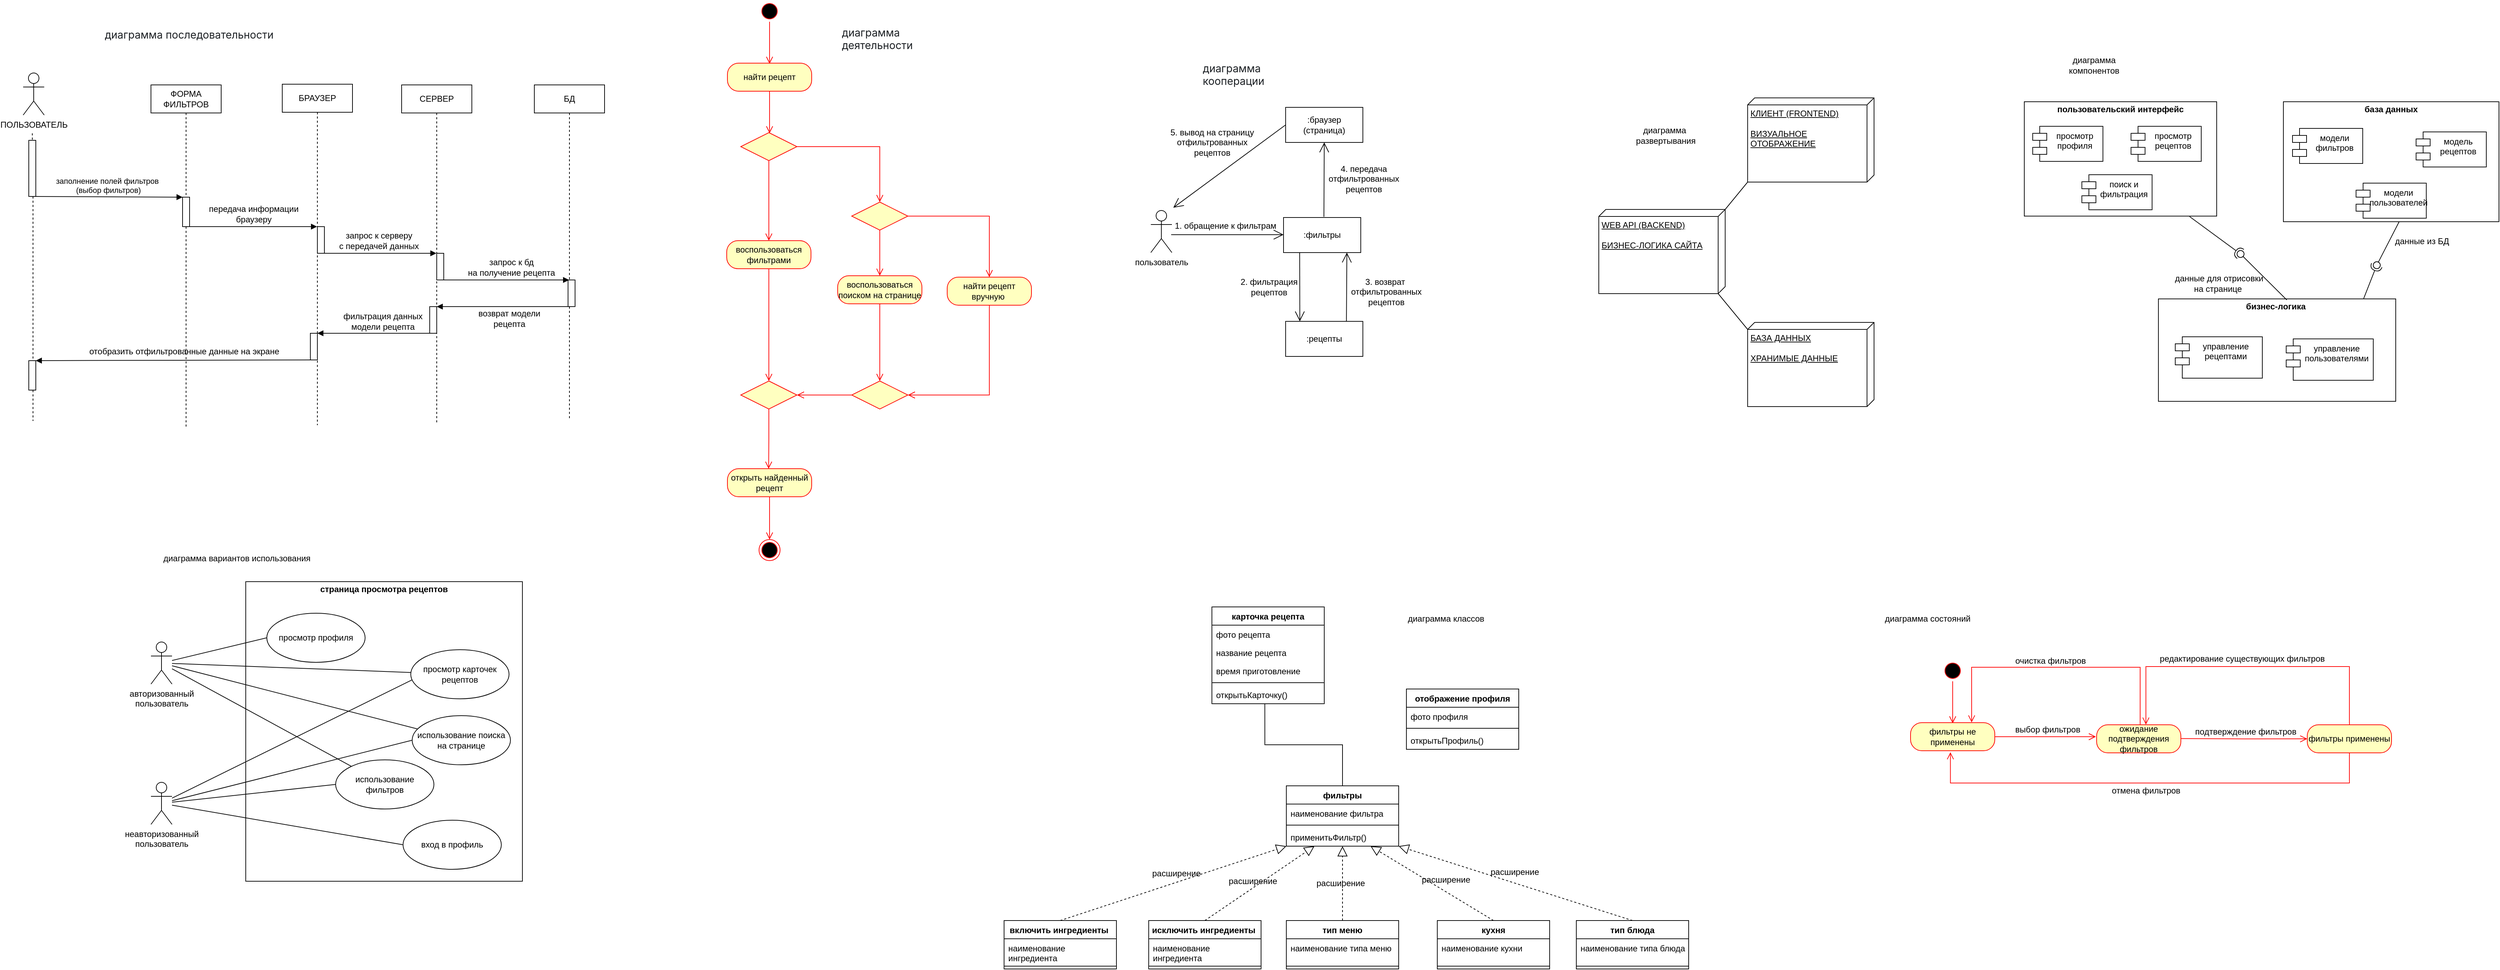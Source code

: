 <mxfile version="27.1.3">
  <diagram name="Страница — 1" id="usEMdE1Fe-U6U5BnxpNu">
    <mxGraphModel dx="8850" dy="4517" grid="0" gridSize="10" guides="1" tooltips="1" connect="1" arrows="1" fold="1" page="0" pageScale="1" pageWidth="827" pageHeight="1169" math="0" shadow="0">
      <root>
        <mxCell id="0" />
        <mxCell id="1" parent="0" />
        <mxCell id="IaGc1_YIKuCVrqvYVxo--4" value="найти рецепт" style="rounded=1;whiteSpace=wrap;html=1;arcSize=40;fontColor=#000000;fillColor=#ffffc0;strokeColor=#ff0000;" parent="1" vertex="1">
          <mxGeometry x="-815" y="-324" width="120" height="40" as="geometry" />
        </mxCell>
        <mxCell id="IaGc1_YIKuCVrqvYVxo--5" value="" style="edgeStyle=orthogonalEdgeStyle;html=1;verticalAlign=bottom;endArrow=open;endSize=8;strokeColor=#ff0000;rounded=0;" parent="1" source="IaGc1_YIKuCVrqvYVxo--4" edge="1">
          <mxGeometry relative="1" as="geometry">
            <mxPoint x="-755" y="-224" as="targetPoint" />
          </mxGeometry>
        </mxCell>
        <mxCell id="IaGc1_YIKuCVrqvYVxo--6" value="" style="ellipse;html=1;shape=startState;fillColor=#000000;strokeColor=#ff0000;" parent="1" vertex="1">
          <mxGeometry x="-770" y="-413" width="30" height="30" as="geometry" />
        </mxCell>
        <mxCell id="IaGc1_YIKuCVrqvYVxo--7" value="" style="edgeStyle=orthogonalEdgeStyle;html=1;verticalAlign=bottom;endArrow=open;endSize=8;strokeColor=#ff0000;rounded=0;" parent="1" source="IaGc1_YIKuCVrqvYVxo--6" edge="1">
          <mxGeometry relative="1" as="geometry">
            <mxPoint x="-755" y="-323" as="targetPoint" />
          </mxGeometry>
        </mxCell>
        <mxCell id="IaGc1_YIKuCVrqvYVxo--8" value="" style="rhombus;whiteSpace=wrap;html=1;fontColor=#000000;fillColor=#ffffc0;strokeColor=#ff0000;" parent="1" vertex="1">
          <mxGeometry x="-796" y="-225" width="80" height="40" as="geometry" />
        </mxCell>
        <mxCell id="IaGc1_YIKuCVrqvYVxo--9" value="" style="edgeStyle=orthogonalEdgeStyle;html=1;align=left;verticalAlign=bottom;endArrow=open;endSize=8;strokeColor=#ff0000;rounded=0;entryX=0.5;entryY=0;entryDx=0;entryDy=0;" parent="1" source="IaGc1_YIKuCVrqvYVxo--8" target="IaGc1_YIKuCVrqvYVxo--15" edge="1">
          <mxGeometry x="-1" relative="1" as="geometry">
            <mxPoint x="-565" y="-172" as="targetPoint" />
          </mxGeometry>
        </mxCell>
        <mxCell id="IaGc1_YIKuCVrqvYVxo--10" value="" style="edgeStyle=orthogonalEdgeStyle;html=1;align=left;verticalAlign=top;endArrow=open;endSize=8;strokeColor=#ff0000;rounded=0;entryX=0.5;entryY=0;entryDx=0;entryDy=0;" parent="1" source="IaGc1_YIKuCVrqvYVxo--8" target="IaGc1_YIKuCVrqvYVxo--11" edge="1">
          <mxGeometry x="-1" relative="1" as="geometry">
            <mxPoint x="-756" y="-125" as="targetPoint" />
          </mxGeometry>
        </mxCell>
        <mxCell id="IaGc1_YIKuCVrqvYVxo--11" value="воспользоваться фильтрами" style="rounded=1;whiteSpace=wrap;html=1;arcSize=40;fontColor=#000000;fillColor=#ffffc0;strokeColor=#ff0000;" parent="1" vertex="1">
          <mxGeometry x="-816" y="-71" width="120" height="40" as="geometry" />
        </mxCell>
        <mxCell id="IaGc1_YIKuCVrqvYVxo--12" value="" style="edgeStyle=orthogonalEdgeStyle;html=1;verticalAlign=bottom;endArrow=open;endSize=8;strokeColor=#ff0000;rounded=0;entryX=0.5;entryY=0;entryDx=0;entryDy=0;" parent="1" source="IaGc1_YIKuCVrqvYVxo--11" target="IaGc1_YIKuCVrqvYVxo--20" edge="1">
          <mxGeometry relative="1" as="geometry">
            <mxPoint x="-755" y="-26" as="targetPoint" />
          </mxGeometry>
        </mxCell>
        <mxCell id="IaGc1_YIKuCVrqvYVxo--13" value="воспользоваться поиском на странице" style="rounded=1;whiteSpace=wrap;html=1;arcSize=40;fontColor=#000000;fillColor=#ffffc0;strokeColor=#ff0000;" parent="1" vertex="1">
          <mxGeometry x="-658" y="-21" width="120" height="40" as="geometry" />
        </mxCell>
        <mxCell id="IaGc1_YIKuCVrqvYVxo--14" value="" style="edgeStyle=orthogonalEdgeStyle;html=1;verticalAlign=bottom;endArrow=open;endSize=8;strokeColor=#ff0000;rounded=0;entryX=0.5;entryY=0;entryDx=0;entryDy=0;" parent="1" source="IaGc1_YIKuCVrqvYVxo--13" target="IaGc1_YIKuCVrqvYVxo--23" edge="1">
          <mxGeometry relative="1" as="geometry">
            <mxPoint x="-578" y="60" as="targetPoint" />
            <Array as="points">
              <mxPoint x="-598" y="79" />
              <mxPoint x="-598" y="79" />
            </Array>
          </mxGeometry>
        </mxCell>
        <mxCell id="IaGc1_YIKuCVrqvYVxo--15" value="" style="rhombus;whiteSpace=wrap;html=1;fontColor=#000000;fillColor=#ffffc0;strokeColor=#ff0000;" parent="1" vertex="1">
          <mxGeometry x="-638" y="-126" width="80" height="40" as="geometry" />
        </mxCell>
        <mxCell id="IaGc1_YIKuCVrqvYVxo--16" value="" style="edgeStyle=orthogonalEdgeStyle;html=1;align=left;verticalAlign=bottom;endArrow=open;endSize=8;strokeColor=#ff0000;rounded=0;entryX=0.5;entryY=0;entryDx=0;entryDy=0;" parent="1" source="IaGc1_YIKuCVrqvYVxo--15" target="IaGc1_YIKuCVrqvYVxo--18" edge="1">
          <mxGeometry x="-1" relative="1" as="geometry">
            <mxPoint x="-421" y="-83.926" as="targetPoint" />
            <Array as="points">
              <mxPoint x="-442" y="-106" />
            </Array>
          </mxGeometry>
        </mxCell>
        <mxCell id="IaGc1_YIKuCVrqvYVxo--17" value="" style="edgeStyle=orthogonalEdgeStyle;html=1;align=left;verticalAlign=top;endArrow=open;endSize=8;strokeColor=#ff0000;rounded=0;entryX=0.5;entryY=0;entryDx=0;entryDy=0;" parent="1" source="IaGc1_YIKuCVrqvYVxo--15" target="IaGc1_YIKuCVrqvYVxo--13" edge="1">
          <mxGeometry x="-1" relative="1" as="geometry">
            <mxPoint x="-567" y="-22" as="targetPoint" />
            <Array as="points" />
          </mxGeometry>
        </mxCell>
        <mxCell id="IaGc1_YIKuCVrqvYVxo--18" value="найти рецепт вручную&amp;nbsp;" style="rounded=1;whiteSpace=wrap;html=1;arcSize=40;fontColor=#000000;fillColor=#ffffc0;strokeColor=#ff0000;" parent="1" vertex="1">
          <mxGeometry x="-502" y="-19" width="120" height="40" as="geometry" />
        </mxCell>
        <mxCell id="IaGc1_YIKuCVrqvYVxo--19" value="" style="edgeStyle=orthogonalEdgeStyle;html=1;verticalAlign=bottom;endArrow=open;endSize=8;strokeColor=#ff0000;rounded=0;entryX=1;entryY=0.5;entryDx=0;entryDy=0;" parent="1" source="IaGc1_YIKuCVrqvYVxo--18" target="IaGc1_YIKuCVrqvYVxo--23" edge="1">
          <mxGeometry relative="1" as="geometry">
            <mxPoint x="-419" y="59" as="targetPoint" />
            <Array as="points">
              <mxPoint x="-442" y="149" />
            </Array>
          </mxGeometry>
        </mxCell>
        <mxCell id="IaGc1_YIKuCVrqvYVxo--20" value="" style="rhombus;whiteSpace=wrap;html=1;fontColor=#000000;fillColor=#ffffc0;strokeColor=#ff0000;" parent="1" vertex="1">
          <mxGeometry x="-796" y="129" width="80" height="40" as="geometry" />
        </mxCell>
        <mxCell id="IaGc1_YIKuCVrqvYVxo--23" value="" style="rhombus;whiteSpace=wrap;html=1;fontColor=#000000;fillColor=#ffffc0;strokeColor=#ff0000;" parent="1" vertex="1">
          <mxGeometry x="-638" y="129" width="80" height="40" as="geometry" />
        </mxCell>
        <mxCell id="IaGc1_YIKuCVrqvYVxo--28" value="" style="edgeStyle=orthogonalEdgeStyle;html=1;verticalAlign=bottom;endArrow=open;endSize=8;strokeColor=#ff0000;rounded=0;exitX=0;exitY=0.5;exitDx=0;exitDy=0;entryX=1;entryY=0.5;entryDx=0;entryDy=0;" parent="1" source="IaGc1_YIKuCVrqvYVxo--23" target="IaGc1_YIKuCVrqvYVxo--20" edge="1">
          <mxGeometry relative="1" as="geometry">
            <mxPoint x="-705" y="328" as="targetPoint" />
            <mxPoint x="-705" y="268" as="sourcePoint" />
          </mxGeometry>
        </mxCell>
        <mxCell id="IaGc1_YIKuCVrqvYVxo--29" value="" style="edgeStyle=orthogonalEdgeStyle;html=1;verticalAlign=bottom;endArrow=open;endSize=8;strokeColor=#ff0000;rounded=0;exitX=0.5;exitY=1;exitDx=0;exitDy=0;entryX=0.489;entryY=0.002;entryDx=0;entryDy=0;entryPerimeter=0;" parent="1" source="IaGc1_YIKuCVrqvYVxo--20" target="IaGc1_YIKuCVrqvYVxo--30" edge="1">
          <mxGeometry relative="1" as="geometry">
            <mxPoint x="-756" y="251" as="targetPoint" />
            <mxPoint x="-633" y="290" as="sourcePoint" />
          </mxGeometry>
        </mxCell>
        <mxCell id="IaGc1_YIKuCVrqvYVxo--30" value="открыть найденный рецепт" style="rounded=1;whiteSpace=wrap;html=1;arcSize=40;fontColor=#000000;fillColor=#ffffc0;strokeColor=#ff0000;" parent="1" vertex="1">
          <mxGeometry x="-815" y="254" width="120" height="40" as="geometry" />
        </mxCell>
        <mxCell id="IaGc1_YIKuCVrqvYVxo--31" value="" style="edgeStyle=orthogonalEdgeStyle;html=1;verticalAlign=bottom;endArrow=open;endSize=8;strokeColor=#ff0000;rounded=0;entryX=0.5;entryY=0;entryDx=0;entryDy=0;" parent="1" source="IaGc1_YIKuCVrqvYVxo--30" target="IaGc1_YIKuCVrqvYVxo--32" edge="1">
          <mxGeometry relative="1" as="geometry">
            <mxPoint x="-756" y="351" as="targetPoint" />
          </mxGeometry>
        </mxCell>
        <mxCell id="IaGc1_YIKuCVrqvYVxo--32" value="" style="ellipse;html=1;shape=endState;fillColor=#000000;strokeColor=#ff0000;" parent="1" vertex="1">
          <mxGeometry x="-770" y="355" width="30" height="30" as="geometry" />
        </mxCell>
        <mxCell id="F6zSeRQlWIKn3YhWenbm-3" value="&lt;span style=&quot;color: rgb(29, 33, 37); font-family: -apple-system, BlinkMacSystemFont, &amp;quot;Segoe UI&amp;quot;, Roboto, &amp;quot;Helvetica Neue&amp;quot;, Arial, &amp;quot;Noto Sans&amp;quot;, &amp;quot;Liberation Sans&amp;quot;, sans-serif, &amp;quot;Apple Color Emoji&amp;quot;, &amp;quot;Segoe UI Emoji&amp;quot;, &amp;quot;Segoe UI Symbol&amp;quot;, &amp;quot;Noto Color Emoji&amp;quot;; font-size: 15px; font-style: normal; font-variant-ligatures: normal; font-variant-caps: normal; font-weight: 400; letter-spacing: normal; orphans: 2; text-align: left; text-indent: 0px; text-transform: none; widows: 2; word-spacing: 0px; -webkit-text-stroke-width: 0px; white-space: normal; background-color: rgb(255, 255, 255); text-decoration-thickness: initial; text-decoration-style: initial; text-decoration-color: initial; float: none; display: inline !important;&quot;&gt;диаграмма деятельности&lt;/span&gt;" style="text;whiteSpace=wrap;html=1;" vertex="1" parent="1">
          <mxGeometry x="-654.0" y="-383.0" width="120" height="40" as="geometry" />
        </mxCell>
        <mxCell id="F6zSeRQlWIKn3YhWenbm-13" value="ФОРМА ФИЛЬТРОВ" style="shape=umlLifeline;perimeter=lifelinePerimeter;whiteSpace=wrap;html=1;container=1;dropTarget=0;collapsible=0;recursiveResize=0;outlineConnect=0;portConstraint=eastwest;newEdgeStyle={&quot;curved&quot;:0,&quot;rounded&quot;:0};" vertex="1" parent="1">
          <mxGeometry x="-1636" y="-293" width="100" height="487" as="geometry" />
        </mxCell>
        <mxCell id="F6zSeRQlWIKn3YhWenbm-22" value="" style="html=1;points=[[0,0,0,0,5],[0,1,0,0,-5],[1,0,0,0,5],[1,1,0,0,-5]];perimeter=orthogonalPerimeter;outlineConnect=0;targetShapes=umlLifeline;portConstraint=eastwest;newEdgeStyle={&quot;curved&quot;:0,&quot;rounded&quot;:0};" vertex="1" parent="F6zSeRQlWIKn3YhWenbm-13">
          <mxGeometry x="45" y="160" width="10" height="42" as="geometry" />
        </mxCell>
        <mxCell id="F6zSeRQlWIKn3YhWenbm-14" value="БД" style="shape=umlLifeline;perimeter=lifelinePerimeter;whiteSpace=wrap;html=1;container=1;dropTarget=0;collapsible=0;recursiveResize=0;outlineConnect=0;portConstraint=eastwest;newEdgeStyle={&quot;curved&quot;:0,&quot;rounded&quot;:0};" vertex="1" parent="1">
          <mxGeometry x="-1090" y="-293" width="100" height="477" as="geometry" />
        </mxCell>
        <mxCell id="F6zSeRQlWIKn3YhWenbm-30" value="" style="html=1;points=[[0,0,0,0,5],[0,1,0,0,-5],[1,0,0,0,5],[1,1,0,0,-5]];perimeter=orthogonalPerimeter;outlineConnect=0;targetShapes=umlLifeline;portConstraint=eastwest;newEdgeStyle={&quot;curved&quot;:0,&quot;rounded&quot;:0};" vertex="1" parent="F6zSeRQlWIKn3YhWenbm-14">
          <mxGeometry x="48" y="278" width="10" height="38" as="geometry" />
        </mxCell>
        <mxCell id="F6zSeRQlWIKn3YhWenbm-15" value="СЕРВЕР" style="shape=umlLifeline;perimeter=lifelinePerimeter;whiteSpace=wrap;html=1;container=1;dropTarget=0;collapsible=0;recursiveResize=0;outlineConnect=0;portConstraint=eastwest;newEdgeStyle={&quot;curved&quot;:0,&quot;rounded&quot;:0};" vertex="1" parent="1">
          <mxGeometry x="-1279" y="-293" width="100" height="483" as="geometry" />
        </mxCell>
        <mxCell id="F6zSeRQlWIKn3YhWenbm-28" value="" style="html=1;points=[[0,0,0,0,5],[0,1,0,0,-5],[1,0,0,0,5],[1,1,0,0,-5]];perimeter=orthogonalPerimeter;outlineConnect=0;targetShapes=umlLifeline;portConstraint=eastwest;newEdgeStyle={&quot;curved&quot;:0,&quot;rounded&quot;:0};" vertex="1" parent="F6zSeRQlWIKn3YhWenbm-15">
          <mxGeometry x="50" y="240" width="10" height="38" as="geometry" />
        </mxCell>
        <mxCell id="F6zSeRQlWIKn3YhWenbm-33" value="" style="html=1;points=[[0,0,0,0,5],[0,1,0,0,-5],[1,0,0,0,5],[1,1,0,0,-5]];perimeter=orthogonalPerimeter;outlineConnect=0;targetShapes=umlLifeline;portConstraint=eastwest;newEdgeStyle={&quot;curved&quot;:0,&quot;rounded&quot;:0};" vertex="1" parent="F6zSeRQlWIKn3YhWenbm-15">
          <mxGeometry x="40" y="316" width="10" height="38" as="geometry" />
        </mxCell>
        <mxCell id="F6zSeRQlWIKn3YhWenbm-16" value="ПОЛЬЗОВАТЕЛЬ" style="shape=umlActor;verticalLabelPosition=bottom;verticalAlign=top;html=1;" vertex="1" parent="1">
          <mxGeometry x="-1818" y="-310" width="30" height="60" as="geometry" />
        </mxCell>
        <mxCell id="F6zSeRQlWIKn3YhWenbm-17" value="&lt;div&gt;&lt;br&gt;&lt;/div&gt;&lt;div&gt;&lt;br&gt;&lt;/div&gt;" style="endArrow=none;dashed=1;html=1;rounded=0;strokeColor=default;startFill=0;" edge="1" parent="1" source="F6zSeRQlWIKn3YhWenbm-21">
          <mxGeometry width="160" relative="1" as="geometry">
            <mxPoint x="-1805" y="-224" as="sourcePoint" />
            <mxPoint x="-1804" y="186" as="targetPoint" />
          </mxGeometry>
        </mxCell>
        <mxCell id="F6zSeRQlWIKn3YhWenbm-19" value="заполнение полей фильтров&amp;nbsp;&lt;div&gt;(выбор фильтров)&lt;/div&gt;" style="html=1;verticalAlign=bottom;endArrow=block;curved=0;rounded=0;" edge="1" parent="1" target="F6zSeRQlWIKn3YhWenbm-22">
          <mxGeometry width="80" relative="1" as="geometry">
            <mxPoint x="-1803" y="-134" as="sourcePoint" />
            <mxPoint x="-1607" y="-134" as="targetPoint" />
          </mxGeometry>
        </mxCell>
        <mxCell id="F6zSeRQlWIKn3YhWenbm-20" value="" style="endArrow=none;dashed=1;html=1;rounded=0;strokeColor=default;startFill=0;" edge="1" parent="1" target="F6zSeRQlWIKn3YhWenbm-21">
          <mxGeometry width="160" relative="1" as="geometry">
            <mxPoint x="-1805" y="-224" as="sourcePoint" />
            <mxPoint x="-1804" y="-16" as="targetPoint" />
          </mxGeometry>
        </mxCell>
        <mxCell id="F6zSeRQlWIKn3YhWenbm-21" value="" style="html=1;points=[[0,0,0,0,5],[0,1,0,0,-5],[1,0,0,0,5],[1,1,0,0,-5]];perimeter=orthogonalPerimeter;outlineConnect=0;targetShapes=umlLifeline;portConstraint=eastwest;newEdgeStyle={&quot;curved&quot;:0,&quot;rounded&quot;:0};" vertex="1" parent="1">
          <mxGeometry x="-1810" y="-214" width="10" height="80" as="geometry" />
        </mxCell>
        <mxCell id="F6zSeRQlWIKn3YhWenbm-23" value="БРАУЗЕР" style="shape=umlLifeline;perimeter=lifelinePerimeter;whiteSpace=wrap;html=1;container=1;dropTarget=0;collapsible=0;recursiveResize=0;outlineConnect=0;portConstraint=eastwest;newEdgeStyle={&quot;curved&quot;:0,&quot;rounded&quot;:0};" vertex="1" parent="1">
          <mxGeometry x="-1449" y="-294" width="100" height="486" as="geometry" />
        </mxCell>
        <mxCell id="F6zSeRQlWIKn3YhWenbm-24" value="" style="html=1;points=[[0,0,0,0,5],[0,1,0,0,-5],[1,0,0,0,5],[1,1,0,0,-5]];perimeter=orthogonalPerimeter;outlineConnect=0;targetShapes=umlLifeline;portConstraint=eastwest;newEdgeStyle={&quot;curved&quot;:0,&quot;rounded&quot;:0};" vertex="1" parent="F6zSeRQlWIKn3YhWenbm-23">
          <mxGeometry x="50" y="203" width="10" height="38" as="geometry" />
        </mxCell>
        <mxCell id="F6zSeRQlWIKn3YhWenbm-36" value="" style="html=1;points=[[0,0,0,0,5],[0,1,0,0,-5],[1,0,0,0,5],[1,1,0,0,-5]];perimeter=orthogonalPerimeter;outlineConnect=0;targetShapes=umlLifeline;portConstraint=eastwest;newEdgeStyle={&quot;curved&quot;:0,&quot;rounded&quot;:0};" vertex="1" parent="F6zSeRQlWIKn3YhWenbm-23">
          <mxGeometry x="40" y="355" width="10" height="38" as="geometry" />
        </mxCell>
        <mxCell id="F6zSeRQlWIKn3YhWenbm-25" value="" style="html=1;verticalAlign=bottom;endArrow=block;curved=0;rounded=0;" edge="1" parent="1" target="F6zSeRQlWIKn3YhWenbm-23">
          <mxGeometry width="80" relative="1" as="geometry">
            <mxPoint x="-1591" y="-91" as="sourcePoint" />
            <mxPoint x="-1453" y="-91" as="targetPoint" />
          </mxGeometry>
        </mxCell>
        <mxCell id="F6zSeRQlWIKn3YhWenbm-26" value="передача информации&lt;div&gt;браузеру&lt;/div&gt;" style="text;html=1;align=center;verticalAlign=middle;resizable=0;points=[];autosize=1;strokeColor=none;fillColor=none;" vertex="1" parent="1">
          <mxGeometry x="-1563" y="-130" width="146" height="41" as="geometry" />
        </mxCell>
        <mxCell id="F6zSeRQlWIKn3YhWenbm-27" value="" style="html=1;verticalAlign=bottom;endArrow=block;curved=0;rounded=0;" edge="1" parent="1" target="F6zSeRQlWIKn3YhWenbm-15">
          <mxGeometry width="80" relative="1" as="geometry">
            <mxPoint x="-1389" y="-53" as="sourcePoint" />
            <mxPoint x="-1258" y="-53" as="targetPoint" />
          </mxGeometry>
        </mxCell>
        <mxCell id="F6zSeRQlWIKn3YhWenbm-29" value="запрос к серверу&amp;nbsp;&lt;div&gt;с передачей данных&amp;nbsp;&lt;/div&gt;" style="text;html=1;align=center;verticalAlign=middle;resizable=0;points=[];autosize=1;strokeColor=none;fillColor=none;" vertex="1" parent="1">
          <mxGeometry x="-1378" y="-92" width="135" height="41" as="geometry" />
        </mxCell>
        <mxCell id="F6zSeRQlWIKn3YhWenbm-31" value="" style="html=1;verticalAlign=bottom;endArrow=block;curved=0;rounded=0;" edge="1" parent="1" target="F6zSeRQlWIKn3YhWenbm-14">
          <mxGeometry width="80" relative="1" as="geometry">
            <mxPoint x="-1221" y="-15" as="sourcePoint" />
            <mxPoint x="-1061" y="-15" as="targetPoint" />
          </mxGeometry>
        </mxCell>
        <mxCell id="F6zSeRQlWIKn3YhWenbm-32" value="запрос к бд&lt;div&gt;на получение рецепта&lt;/div&gt;" style="text;html=1;align=center;verticalAlign=middle;resizable=0;points=[];autosize=1;strokeColor=none;fillColor=none;" vertex="1" parent="1">
          <mxGeometry x="-1194" y="-54" width="142" height="41" as="geometry" />
        </mxCell>
        <mxCell id="F6zSeRQlWIKn3YhWenbm-34" value="" style="html=1;verticalAlign=bottom;endArrow=block;curved=0;rounded=0;" edge="1" parent="1" target="F6zSeRQlWIKn3YhWenbm-15">
          <mxGeometry width="80" relative="1" as="geometry">
            <mxPoint x="-1042" y="23" as="sourcePoint" />
            <mxPoint x="-1109" y="23" as="targetPoint" />
          </mxGeometry>
        </mxCell>
        <mxCell id="F6zSeRQlWIKn3YhWenbm-35" value="возврат модели&lt;div&gt;рецепта&lt;/div&gt;" style="text;html=1;align=center;verticalAlign=middle;resizable=0;points=[];autosize=1;strokeColor=none;fillColor=none;" vertex="1" parent="1">
          <mxGeometry x="-1179" y="19" width="106" height="41" as="geometry" />
        </mxCell>
        <mxCell id="F6zSeRQlWIKn3YhWenbm-37" value="" style="html=1;verticalAlign=bottom;endArrow=block;curved=0;rounded=0;exitX=0;exitY=1;exitDx=0;exitDy=0;exitPerimeter=0;" edge="1" parent="1" source="F6zSeRQlWIKn3YhWenbm-33" target="F6zSeRQlWIKn3YhWenbm-23">
          <mxGeometry width="80" relative="1" as="geometry">
            <mxPoint x="-1245" y="60" as="sourcePoint" />
            <mxPoint x="-1387" y="60" as="targetPoint" />
          </mxGeometry>
        </mxCell>
        <mxCell id="F6zSeRQlWIKn3YhWenbm-38" value="фильтрация данных&lt;div&gt;модели рецепта&lt;/div&gt;" style="text;html=1;align=center;verticalAlign=middle;resizable=0;points=[];autosize=1;strokeColor=none;fillColor=none;" vertex="1" parent="1">
          <mxGeometry x="-1372" y="23" width="131" height="41" as="geometry" />
        </mxCell>
        <mxCell id="F6zSeRQlWIKn3YhWenbm-41" value="отобразить отфильтрованные данные на экране" style="text;html=1;align=center;verticalAlign=middle;resizable=0;points=[];autosize=1;strokeColor=none;fillColor=none;" vertex="1" parent="1">
          <mxGeometry x="-1733" y="74" width="288" height="26" as="geometry" />
        </mxCell>
        <mxCell id="F6zSeRQlWIKn3YhWenbm-40" value="" style="html=1;verticalAlign=bottom;endArrow=block;curved=0;rounded=0;" edge="1" parent="1" source="F6zSeRQlWIKn3YhWenbm-36" target="F6zSeRQlWIKn3YhWenbm-39">
          <mxGeometry width="80" relative="1" as="geometry">
            <mxPoint x="-1622" y="100" as="sourcePoint" />
            <mxPoint x="-1782" y="100" as="targetPoint" />
          </mxGeometry>
        </mxCell>
        <mxCell id="F6zSeRQlWIKn3YhWenbm-39" value="" style="html=1;points=[[0,0,0,0,5],[0,1,0,0,-5],[1,0,0,0,5],[1,1,0,0,-5]];perimeter=orthogonalPerimeter;outlineConnect=0;targetShapes=umlLifeline;portConstraint=eastwest;newEdgeStyle={&quot;curved&quot;:0,&quot;rounded&quot;:0};" vertex="1" parent="1">
          <mxGeometry x="-1810" y="100" width="10" height="42" as="geometry" />
        </mxCell>
        <mxCell id="F6zSeRQlWIKn3YhWenbm-42" value="&lt;div style=&quot;text-align: left; text-wrap-mode: wrap;&quot;&gt;&lt;span style=&quot;color: rgb(29, 33, 37); font-family: -apple-system, BlinkMacSystemFont, &amp;quot;Segoe UI&amp;quot;, Roboto, &amp;quot;Helvetica Neue&amp;quot;, Arial, &amp;quot;Noto Sans&amp;quot;, &amp;quot;Liberation Sans&amp;quot;, sans-serif, &amp;quot;Apple Color Emoji&amp;quot;, &amp;quot;Segoe UI Emoji&amp;quot;, &amp;quot;Segoe UI Symbol&amp;quot;, &amp;quot;Noto Color Emoji&amp;quot;; font-size: 15px; background-color: rgb(255, 255, 255); float: none; display: inline !important;&quot;&gt;диаграмма последовательности&amp;nbsp;&lt;/span&gt;&lt;/div&gt;&lt;div&gt;&lt;span style=&quot;color: rgb(29, 33, 37); font-family: -apple-system, BlinkMacSystemFont, &amp;quot;Segoe UI&amp;quot;, Roboto, &amp;quot;Helvetica Neue&amp;quot;, Arial, &amp;quot;Noto Sans&amp;quot;, &amp;quot;Liberation Sans&amp;quot;, sans-serif, &amp;quot;Apple Color Emoji&amp;quot;, &amp;quot;Segoe UI Emoji&amp;quot;, &amp;quot;Segoe UI Symbol&amp;quot;, &amp;quot;Noto Color Emoji&amp;quot;; font-size: 15px; background-color: rgb(255, 255, 255); float: none; display: inline !important;&quot;&gt;&lt;br&gt;&lt;/span&gt;&lt;/div&gt;" style="text;html=1;align=center;verticalAlign=middle;resizable=0;points=[];autosize=1;strokeColor=none;fillColor=none;" vertex="1" parent="1">
          <mxGeometry x="-1702" y="-381" width="243" height="49" as="geometry" />
        </mxCell>
        <mxCell id="F6zSeRQlWIKn3YhWenbm-43" value="&lt;span style=&quot;color: rgb(29, 33, 37); font-family: -apple-system, BlinkMacSystemFont, &amp;quot;Segoe UI&amp;quot;, Roboto, &amp;quot;Helvetica Neue&amp;quot;, Arial, &amp;quot;Noto Sans&amp;quot;, &amp;quot;Liberation Sans&amp;quot;, sans-serif, &amp;quot;Apple Color Emoji&amp;quot;, &amp;quot;Segoe UI Emoji&amp;quot;, &amp;quot;Segoe UI Symbol&amp;quot;, &amp;quot;Noto Color Emoji&amp;quot;; font-size: 15px; font-style: normal; font-variant-ligatures: normal; font-variant-caps: normal; font-weight: 400; letter-spacing: normal; orphans: 2; text-align: left; text-indent: 0px; text-transform: none; widows: 2; word-spacing: 0px; -webkit-text-stroke-width: 0px; white-space: normal; background-color: rgb(255, 255, 255); text-decoration-thickness: initial; text-decoration-style: initial; text-decoration-color: initial; float: none; display: inline !important;&quot;&gt;диаграмма кооперации&lt;/span&gt;" style="text;whiteSpace=wrap;html=1;" vertex="1" parent="1">
          <mxGeometry x="-140" y="-332.005" width="112" height="40" as="geometry" />
        </mxCell>
        <mxCell id="F6zSeRQlWIKn3YhWenbm-46" value=":фильтры" style="html=1;whiteSpace=wrap;" vertex="1" parent="1">
          <mxGeometry x="-23" y="-104" width="110" height="50" as="geometry" />
        </mxCell>
        <mxCell id="F6zSeRQlWIKn3YhWenbm-47" value=":рецепты" style="html=1;whiteSpace=wrap;" vertex="1" parent="1">
          <mxGeometry x="-20" y="44" width="110" height="50" as="geometry" />
        </mxCell>
        <mxCell id="F6zSeRQlWIKn3YhWenbm-48" value="" style="endArrow=open;endFill=1;endSize=12;html=1;rounded=0;" edge="1" parent="1">
          <mxGeometry width="160" relative="1" as="geometry">
            <mxPoint x="-183" y="-79.53" as="sourcePoint" />
            <mxPoint x="-23" y="-79.53" as="targetPoint" />
          </mxGeometry>
        </mxCell>
        <mxCell id="F6zSeRQlWIKn3YhWenbm-50" value="пользователь" style="shape=umlActor;verticalLabelPosition=bottom;verticalAlign=top;html=1;" vertex="1" parent="1">
          <mxGeometry x="-212" y="-114" width="30" height="60" as="geometry" />
        </mxCell>
        <mxCell id="F6zSeRQlWIKn3YhWenbm-51" value="" style="endArrow=open;endFill=1;endSize=12;html=1;rounded=0;exitX=0.107;exitY=0.982;exitDx=0;exitDy=0;exitPerimeter=0;" edge="1" parent="1">
          <mxGeometry width="160" relative="1" as="geometry">
            <mxPoint x="-2.842e-14" y="-53.9" as="sourcePoint" />
            <mxPoint x="0.23" y="44" as="targetPoint" />
          </mxGeometry>
        </mxCell>
        <mxCell id="F6zSeRQlWIKn3YhWenbm-52" value="1. обращение к фильтрам" style="text;html=1;align=center;verticalAlign=middle;resizable=0;points=[];autosize=1;strokeColor=none;fillColor=none;" vertex="1" parent="1">
          <mxGeometry x="-188" y="-105" width="163" height="26" as="geometry" />
        </mxCell>
        <mxCell id="F6zSeRQlWIKn3YhWenbm-54" value="2. фильтрация&lt;div&gt;рецептов&lt;/div&gt;" style="text;html=1;align=center;verticalAlign=middle;resizable=0;points=[];autosize=1;strokeColor=none;fillColor=none;" vertex="1" parent="1">
          <mxGeometry x="-94" y="-26" width="99" height="41" as="geometry" />
        </mxCell>
        <mxCell id="F6zSeRQlWIKn3YhWenbm-55" value="" style="endArrow=open;endFill=1;endSize=12;html=1;rounded=0;exitX=0.787;exitY=-0.005;exitDx=0;exitDy=0;exitPerimeter=0;" edge="1" parent="1" source="F6zSeRQlWIKn3YhWenbm-47">
          <mxGeometry width="160" relative="1" as="geometry">
            <mxPoint x="65" y="41" as="sourcePoint" />
            <mxPoint x="67.23" y="-54.0" as="targetPoint" />
          </mxGeometry>
        </mxCell>
        <mxCell id="F6zSeRQlWIKn3YhWenbm-56" value="3. возврат&amp;nbsp;&lt;div&gt;отфильтрованных&lt;div&gt;рецептов&lt;/div&gt;&lt;/div&gt;" style="text;html=1;align=center;verticalAlign=middle;resizable=0;points=[];autosize=1;strokeColor=none;fillColor=none;" vertex="1" parent="1">
          <mxGeometry x="64" y="-26" width="118" height="55" as="geometry" />
        </mxCell>
        <mxCell id="F6zSeRQlWIKn3YhWenbm-57" value=":браузер&lt;div&gt;(страница)&lt;/div&gt;" style="html=1;whiteSpace=wrap;" vertex="1" parent="1">
          <mxGeometry x="-20" y="-261" width="110" height="50" as="geometry" />
        </mxCell>
        <mxCell id="F6zSeRQlWIKn3YhWenbm-58" value="" style="endArrow=open;endFill=1;endSize=12;html=1;rounded=0;exitX=0.787;exitY=-0.005;exitDx=0;exitDy=0;exitPerimeter=0;entryX=0.5;entryY=1;entryDx=0;entryDy=0;" edge="1" parent="1" target="F6zSeRQlWIKn3YhWenbm-57">
          <mxGeometry width="160" relative="1" as="geometry">
            <mxPoint x="34.52" y="-105.0" as="sourcePoint" />
            <mxPoint x="34.75" y="-203" as="targetPoint" />
          </mxGeometry>
        </mxCell>
        <mxCell id="F6zSeRQlWIKn3YhWenbm-59" value="4. передача&lt;div&gt;отфильтрованных&lt;/div&gt;&lt;div&gt;рецептов&lt;/div&gt;" style="text;html=1;align=center;verticalAlign=middle;resizable=0;points=[];autosize=1;strokeColor=none;fillColor=none;" vertex="1" parent="1">
          <mxGeometry x="32" y="-187" width="118" height="55" as="geometry" />
        </mxCell>
        <mxCell id="F6zSeRQlWIKn3YhWenbm-60" value="" style="endArrow=open;endFill=1;endSize=12;html=1;rounded=0;exitX=0;exitY=0.5;exitDx=0;exitDy=0;" edge="1" parent="1" source="F6zSeRQlWIKn3YhWenbm-57">
          <mxGeometry width="160" relative="1" as="geometry">
            <mxPoint x="-112" y="-128.0" as="sourcePoint" />
            <mxPoint x="-180" y="-118" as="targetPoint" />
          </mxGeometry>
        </mxCell>
        <mxCell id="F6zSeRQlWIKn3YhWenbm-61" value="5. вывод на страницу&lt;div&gt;отфильтрованных&lt;/div&gt;&lt;div&gt;рецептов&lt;/div&gt;" style="text;html=1;align=center;verticalAlign=middle;resizable=0;points=[];autosize=1;strokeColor=none;fillColor=none;" vertex="1" parent="1">
          <mxGeometry x="-194" y="-239" width="137" height="55" as="geometry" />
        </mxCell>
        <mxCell id="F6zSeRQlWIKn3YhWenbm-63" value="БАЗА ДАННЫХ&lt;div&gt;&lt;br&gt;&lt;/div&gt;&lt;div&gt;ХРАНИМЫЕ ДАННЫЕ&lt;/div&gt;" style="verticalAlign=top;align=left;spacingTop=8;spacingLeft=2;spacingRight=12;shape=cube;size=10;direction=south;fontStyle=4;html=1;whiteSpace=wrap;" vertex="1" parent="1">
          <mxGeometry x="638" y="45.5" width="180" height="120" as="geometry" />
        </mxCell>
        <mxCell id="F6zSeRQlWIKn3YhWenbm-64" value="КЛИЕНТ (FRONTEND)&lt;div&gt;&lt;br&gt;&lt;/div&gt;&lt;div&gt;ВИЗУАЛЬНОЕ ОТОБРАЖЕНИЕ&lt;/div&gt;" style="verticalAlign=top;align=left;spacingTop=8;spacingLeft=2;spacingRight=12;shape=cube;size=10;direction=south;fontStyle=4;html=1;whiteSpace=wrap;" vertex="1" parent="1">
          <mxGeometry x="638" y="-274.5" width="180" height="120" as="geometry" />
        </mxCell>
        <mxCell id="F6zSeRQlWIKn3YhWenbm-65" value="WEB API (BACKEND)&lt;div&gt;&lt;br&gt;&lt;/div&gt;&lt;div&gt;БИЗНЕС-ЛОГИКА САЙТА&lt;/div&gt;" style="verticalAlign=top;align=left;spacingTop=8;spacingLeft=2;spacingRight=12;shape=cube;size=10;direction=south;fontStyle=4;html=1;whiteSpace=wrap;" vertex="1" parent="1">
          <mxGeometry x="426" y="-115.5" width="180" height="120" as="geometry" />
        </mxCell>
        <mxCell id="F6zSeRQlWIKn3YhWenbm-69" value="" style="endArrow=none;startArrow=none;endFill=1;startFill=0;html=1;rounded=0;entryX=1;entryY=1;entryDx=0;entryDy=0;entryPerimeter=0;exitX=0;exitY=0;exitDx=0;exitDy=0;exitPerimeter=0;" edge="1" parent="1" source="F6zSeRQlWIKn3YhWenbm-65" target="F6zSeRQlWIKn3YhWenbm-64">
          <mxGeometry width="160" relative="1" as="geometry">
            <mxPoint x="393" y="-150.5" as="sourcePoint" />
            <mxPoint x="553" y="-150.5" as="targetPoint" />
          </mxGeometry>
        </mxCell>
        <mxCell id="F6zSeRQlWIKn3YhWenbm-70" value="" style="endArrow=none;startArrow=none;endFill=1;startFill=0;html=1;rounded=0;entryX=0;entryY=0;entryDx=120.0;entryDy=10;entryPerimeter=0;exitX=0;exitY=0;exitDx=10;exitDy=180;exitPerimeter=0;" edge="1" parent="1" source="F6zSeRQlWIKn3YhWenbm-63" target="F6zSeRQlWIKn3YhWenbm-65">
          <mxGeometry width="160" relative="1" as="geometry">
            <mxPoint x="768" y="13.5" as="sourcePoint" />
            <mxPoint x="843" y="-61.5" as="targetPoint" />
          </mxGeometry>
        </mxCell>
        <mxCell id="F6zSeRQlWIKn3YhWenbm-71" value="диаграмма&amp;nbsp;&lt;div&gt;развертывания&lt;/div&gt;" style="text;html=1;align=center;verticalAlign=middle;resizable=0;points=[];autosize=1;strokeColor=none;fillColor=none;" vertex="1" parent="1">
          <mxGeometry x="469" y="-242" width="103" height="41" as="geometry" />
        </mxCell>
        <mxCell id="F6zSeRQlWIKn3YhWenbm-73" value="&lt;p style=&quot;margin:0px;margin-top:4px;text-align:center;&quot;&gt;&lt;b&gt;пользовательский интерфейс&lt;/b&gt;&lt;/p&gt;" style="verticalAlign=top;align=left;overflow=fill;html=1;whiteSpace=wrap;" vertex="1" parent="1">
          <mxGeometry x="1032" y="-269" width="274" height="163" as="geometry" />
        </mxCell>
        <mxCell id="F6zSeRQlWIKn3YhWenbm-74" value="просмотр профиля" style="shape=module;align=left;spacingLeft=20;align=center;verticalAlign=top;whiteSpace=wrap;html=1;" vertex="1" parent="1">
          <mxGeometry x="1044" y="-234" width="100" height="50" as="geometry" />
        </mxCell>
        <mxCell id="F6zSeRQlWIKn3YhWenbm-75" value="просмотр рецептов" style="shape=module;align=left;spacingLeft=20;align=center;verticalAlign=top;whiteSpace=wrap;html=1;" vertex="1" parent="1">
          <mxGeometry x="1184" y="-234" width="100" height="50" as="geometry" />
        </mxCell>
        <mxCell id="F6zSeRQlWIKn3YhWenbm-76" value="поиск и фильтрация" style="shape=module;align=left;spacingLeft=20;align=center;verticalAlign=top;whiteSpace=wrap;html=1;" vertex="1" parent="1">
          <mxGeometry x="1114" y="-165" width="100" height="50" as="geometry" />
        </mxCell>
        <mxCell id="F6zSeRQlWIKn3YhWenbm-77" value="&lt;p style=&quot;margin:0px;margin-top:4px;text-align:center;&quot;&gt;&lt;b&gt;база данных&lt;/b&gt;&lt;/p&gt;" style="verticalAlign=top;align=left;overflow=fill;html=1;whiteSpace=wrap;" vertex="1" parent="1">
          <mxGeometry x="1401" y="-269" width="307" height="171" as="geometry" />
        </mxCell>
        <mxCell id="F6zSeRQlWIKn3YhWenbm-78" value="модель рецептов" style="shape=module;align=left;spacingLeft=20;align=center;verticalAlign=top;whiteSpace=wrap;html=1;" vertex="1" parent="1">
          <mxGeometry x="1590" y="-226" width="100" height="50" as="geometry" />
        </mxCell>
        <mxCell id="F6zSeRQlWIKn3YhWenbm-79" value="модели фильтров" style="shape=module;align=left;spacingLeft=20;align=center;verticalAlign=top;whiteSpace=wrap;html=1;" vertex="1" parent="1">
          <mxGeometry x="1414" y="-231" width="100" height="50" as="geometry" />
        </mxCell>
        <mxCell id="F6zSeRQlWIKn3YhWenbm-80" value="модели пользователей" style="shape=module;align=left;spacingLeft=20;align=center;verticalAlign=top;whiteSpace=wrap;html=1;" vertex="1" parent="1">
          <mxGeometry x="1504.5" y="-153" width="100" height="50" as="geometry" />
        </mxCell>
        <mxCell id="F6zSeRQlWIKn3YhWenbm-81" value="&lt;p style=&quot;margin:0px;margin-top:4px;text-align:center;&quot;&gt;&lt;b&gt;бизнес-логика&lt;/b&gt;&lt;b style=&quot;background-color: transparent; color: light-dark(rgb(0, 0, 0), rgb(255, 255, 255));&quot;&gt;&amp;nbsp;&lt;/b&gt;&lt;/p&gt;" style="verticalAlign=top;align=left;overflow=fill;html=1;whiteSpace=wrap;" vertex="1" parent="1">
          <mxGeometry x="1223" y="12" width="338" height="146" as="geometry" />
        </mxCell>
        <mxCell id="F6zSeRQlWIKn3YhWenbm-82" value="управление пользователями" style="shape=module;align=left;spacingLeft=20;align=center;verticalAlign=top;whiteSpace=wrap;html=1;" vertex="1" parent="1">
          <mxGeometry x="1405" y="69" width="124" height="59" as="geometry" />
        </mxCell>
        <mxCell id="F6zSeRQlWIKn3YhWenbm-83" value="управление рецептами" style="shape=module;align=left;spacingLeft=20;align=center;verticalAlign=top;whiteSpace=wrap;html=1;" vertex="1" parent="1">
          <mxGeometry x="1247" y="66" width="124" height="59" as="geometry" />
        </mxCell>
        <mxCell id="F6zSeRQlWIKn3YhWenbm-85" value="" style="rounded=0;orthogonalLoop=1;jettySize=auto;html=1;endArrow=halfCircle;endFill=0;endSize=6;strokeWidth=1;sketch=0;exitX=0.859;exitY=1.004;exitDx=0;exitDy=0;exitPerimeter=0;" edge="1" target="F6zSeRQlWIKn3YhWenbm-87" parent="1" source="F6zSeRQlWIKn3YhWenbm-73">
          <mxGeometry relative="1" as="geometry">
            <mxPoint x="1379" y="-12" as="sourcePoint" />
          </mxGeometry>
        </mxCell>
        <mxCell id="F6zSeRQlWIKn3YhWenbm-86" value="" style="rounded=0;orthogonalLoop=1;jettySize=auto;html=1;endArrow=oval;endFill=0;sketch=0;sourcePerimeterSpacing=0;targetPerimeterSpacing=0;endSize=10;exitX=0.541;exitY=0.01;exitDx=0;exitDy=0;exitPerimeter=0;" edge="1" target="F6zSeRQlWIKn3YhWenbm-87" parent="1" source="F6zSeRQlWIKn3YhWenbm-81">
          <mxGeometry relative="1" as="geometry">
            <mxPoint x="1288" y="-74" as="sourcePoint" />
          </mxGeometry>
        </mxCell>
        <mxCell id="F6zSeRQlWIKn3YhWenbm-87" value="" style="ellipse;whiteSpace=wrap;html=1;align=center;aspect=fixed;fillColor=none;strokeColor=none;resizable=0;perimeter=centerPerimeter;rotatable=0;allowArrows=0;points=[];outlineConnect=1;" vertex="1" parent="1">
          <mxGeometry x="1335" y="-57" width="10" height="10" as="geometry" />
        </mxCell>
        <mxCell id="F6zSeRQlWIKn3YhWenbm-88" value="данные для отрисовки&lt;div&gt;на странице&amp;nbsp;&lt;/div&gt;" style="text;html=1;align=center;verticalAlign=middle;resizable=0;points=[];autosize=1;strokeColor=none;fillColor=none;" vertex="1" parent="1">
          <mxGeometry x="1237" y="-31" width="144" height="41" as="geometry" />
        </mxCell>
        <mxCell id="F6zSeRQlWIKn3YhWenbm-89" value="" style="rounded=0;orthogonalLoop=1;jettySize=auto;html=1;endArrow=halfCircle;endFill=0;endSize=6;strokeWidth=1;sketch=0;exitX=0.865;exitY=-0.004;exitDx=0;exitDy=0;exitPerimeter=0;" edge="1" target="F6zSeRQlWIKn3YhWenbm-91" parent="1" source="F6zSeRQlWIKn3YhWenbm-81">
          <mxGeometry relative="1" as="geometry">
            <mxPoint x="1978" y="25" as="sourcePoint" />
          </mxGeometry>
        </mxCell>
        <mxCell id="F6zSeRQlWIKn3YhWenbm-90" value="" style="rounded=0;orthogonalLoop=1;jettySize=auto;html=1;endArrow=oval;endFill=0;sketch=0;sourcePerimeterSpacing=0;targetPerimeterSpacing=0;endSize=10;exitX=0.537;exitY=1;exitDx=0;exitDy=0;exitPerimeter=0;" edge="1" target="F6zSeRQlWIKn3YhWenbm-91" parent="1" source="F6zSeRQlWIKn3YhWenbm-77">
          <mxGeometry relative="1" as="geometry">
            <mxPoint x="1938" y="25" as="sourcePoint" />
          </mxGeometry>
        </mxCell>
        <mxCell id="F6zSeRQlWIKn3YhWenbm-91" value="" style="ellipse;whiteSpace=wrap;html=1;align=center;aspect=fixed;fillColor=none;strokeColor=none;resizable=0;perimeter=centerPerimeter;rotatable=0;allowArrows=0;points=[];outlineConnect=1;" vertex="1" parent="1">
          <mxGeometry x="1529" y="-41" width="10" height="10" as="geometry" />
        </mxCell>
        <mxCell id="F6zSeRQlWIKn3YhWenbm-92" value="данные из БД" style="text;html=1;align=center;verticalAlign=middle;resizable=0;points=[];autosize=1;strokeColor=none;fillColor=none;" vertex="1" parent="1">
          <mxGeometry x="1550" y="-83" width="95" height="26" as="geometry" />
        </mxCell>
        <mxCell id="F6zSeRQlWIKn3YhWenbm-93" value="диаграмма&lt;div&gt;компонентов&lt;/div&gt;" style="text;html=1;align=center;verticalAlign=middle;resizable=0;points=[];autosize=1;strokeColor=none;fillColor=none;" vertex="1" parent="1">
          <mxGeometry x="1086" y="-342" width="90" height="41" as="geometry" />
        </mxCell>
        <mxCell id="F6zSeRQlWIKn3YhWenbm-95" value="авторизованный&lt;div&gt;пользователь&lt;/div&gt;" style="shape=umlActor;verticalLabelPosition=bottom;verticalAlign=top;html=1;" vertex="1" parent="1">
          <mxGeometry x="-1636" y="501" width="30" height="60" as="geometry" />
        </mxCell>
        <mxCell id="F6zSeRQlWIKn3YhWenbm-96" value="неавторизованный&lt;div&gt;пользователь&lt;/div&gt;" style="shape=umlActor;verticalLabelPosition=bottom;verticalAlign=top;html=1;" vertex="1" parent="1">
          <mxGeometry x="-1636" y="701" width="30" height="60" as="geometry" />
        </mxCell>
        <mxCell id="F6zSeRQlWIKn3YhWenbm-98" value="&lt;p style=&quot;margin:0px;margin-top:4px;text-align:center;&quot;&gt;&lt;b&gt;страница просмотра рецептов&lt;/b&gt;&lt;/p&gt;" style="verticalAlign=top;align=left;overflow=fill;html=1;whiteSpace=wrap;" vertex="1" parent="1">
          <mxGeometry x="-1501" y="415" width="394" height="427" as="geometry" />
        </mxCell>
        <mxCell id="F6zSeRQlWIKn3YhWenbm-99" value="просмотр карточек рецептов" style="ellipse;whiteSpace=wrap;html=1;" vertex="1" parent="1">
          <mxGeometry x="-1266" y="512" width="140" height="70" as="geometry" />
        </mxCell>
        <mxCell id="F6zSeRQlWIKn3YhWenbm-100" value="использование фильтров" style="ellipse;whiteSpace=wrap;html=1;" vertex="1" parent="1">
          <mxGeometry x="-1373" y="669" width="140" height="70" as="geometry" />
        </mxCell>
        <mxCell id="F6zSeRQlWIKn3YhWenbm-101" value="вход в профиль" style="ellipse;whiteSpace=wrap;html=1;" vertex="1" parent="1">
          <mxGeometry x="-1277" y="755" width="140" height="70" as="geometry" />
        </mxCell>
        <mxCell id="F6zSeRQlWIKn3YhWenbm-102" value="просмотр профиля" style="ellipse;whiteSpace=wrap;html=1;" vertex="1" parent="1">
          <mxGeometry x="-1471" y="460" width="140" height="70" as="geometry" />
        </mxCell>
        <mxCell id="F6zSeRQlWIKn3YhWenbm-103" value="использование поиска&lt;div&gt;на странице&lt;/div&gt;" style="ellipse;whiteSpace=wrap;html=1;" vertex="1" parent="1">
          <mxGeometry x="-1264" y="606" width="140" height="70" as="geometry" />
        </mxCell>
        <mxCell id="F6zSeRQlWIKn3YhWenbm-105" value="" style="endArrow=none;startArrow=none;endFill=1;startFill=0;html=1;rounded=0;entryX=0;entryY=0.5;entryDx=0;entryDy=0;" edge="1" parent="1" source="F6zSeRQlWIKn3YhWenbm-96" target="F6zSeRQlWIKn3YhWenbm-101">
          <mxGeometry width="160" relative="1" as="geometry">
            <mxPoint x="-1602" y="734" as="sourcePoint" />
            <mxPoint x="-1682" y="672" as="targetPoint" />
          </mxGeometry>
        </mxCell>
        <mxCell id="F6zSeRQlWIKn3YhWenbm-106" value="" style="endArrow=none;startArrow=none;endFill=1;startFill=0;html=1;rounded=0;exitX=0;exitY=0.5;exitDx=0;exitDy=0;" edge="1" parent="1" source="F6zSeRQlWIKn3YhWenbm-100" target="F6zSeRQlWIKn3YhWenbm-96">
          <mxGeometry width="160" relative="1" as="geometry">
            <mxPoint x="-1513" y="755" as="sourcePoint" />
            <mxPoint x="-1603" y="728" as="targetPoint" />
          </mxGeometry>
        </mxCell>
        <mxCell id="F6zSeRQlWIKn3YhWenbm-107" value="" style="endArrow=none;startArrow=none;endFill=1;startFill=0;html=1;rounded=0;exitX=0;exitY=0.5;exitDx=0;exitDy=0;" edge="1" parent="1" source="F6zSeRQlWIKn3YhWenbm-103" target="F6zSeRQlWIKn3YhWenbm-96">
          <mxGeometry width="160" relative="1" as="geometry">
            <mxPoint x="-1529" y="740" as="sourcePoint" />
            <mxPoint x="-1600" y="718" as="targetPoint" />
          </mxGeometry>
        </mxCell>
        <mxCell id="F6zSeRQlWIKn3YhWenbm-108" value="" style="endArrow=none;startArrow=none;endFill=1;startFill=0;html=1;rounded=0;exitX=0.014;exitY=0.614;exitDx=0;exitDy=0;exitPerimeter=0;" edge="1" parent="1" source="F6zSeRQlWIKn3YhWenbm-99" target="F6zSeRQlWIKn3YhWenbm-96">
          <mxGeometry width="160" relative="1" as="geometry">
            <mxPoint x="-1544" y="791" as="sourcePoint" />
            <mxPoint x="-1604" y="710" as="targetPoint" />
          </mxGeometry>
        </mxCell>
        <mxCell id="F6zSeRQlWIKn3YhWenbm-109" value="" style="endArrow=none;startArrow=none;endFill=1;startFill=0;html=1;rounded=0;exitX=0;exitY=0.5;exitDx=0;exitDy=0;" edge="1" parent="1" source="F6zSeRQlWIKn3YhWenbm-102" target="F6zSeRQlWIKn3YhWenbm-95">
          <mxGeometry width="160" relative="1" as="geometry">
            <mxPoint x="-1537" y="702" as="sourcePoint" />
            <mxPoint x="-1587" y="541" as="targetPoint" />
          </mxGeometry>
        </mxCell>
        <mxCell id="F6zSeRQlWIKn3YhWenbm-110" value="" style="endArrow=none;startArrow=none;endFill=1;startFill=0;html=1;rounded=0;" edge="1" parent="1" source="F6zSeRQlWIKn3YhWenbm-99" target="F6zSeRQlWIKn3YhWenbm-95">
          <mxGeometry width="160" relative="1" as="geometry">
            <mxPoint x="-1556" y="589" as="sourcePoint" />
            <mxPoint x="-1598" y="538" as="targetPoint" />
          </mxGeometry>
        </mxCell>
        <mxCell id="F6zSeRQlWIKn3YhWenbm-111" value="" style="endArrow=none;startArrow=none;endFill=1;startFill=0;html=1;rounded=0;" edge="1" parent="1" source="F6zSeRQlWIKn3YhWenbm-103" target="F6zSeRQlWIKn3YhWenbm-95">
          <mxGeometry width="160" relative="1" as="geometry">
            <mxPoint x="-1489" y="643" as="sourcePoint" />
            <mxPoint x="-1531" y="592" as="targetPoint" />
          </mxGeometry>
        </mxCell>
        <mxCell id="F6zSeRQlWIKn3YhWenbm-112" value="" style="endArrow=none;startArrow=none;endFill=1;startFill=0;html=1;rounded=0;" edge="1" parent="1" source="F6zSeRQlWIKn3YhWenbm-100" target="F6zSeRQlWIKn3YhWenbm-95">
          <mxGeometry width="160" relative="1" as="geometry">
            <mxPoint x="-1498" y="620" as="sourcePoint" />
            <mxPoint x="-1540" y="569" as="targetPoint" />
          </mxGeometry>
        </mxCell>
        <mxCell id="F6zSeRQlWIKn3YhWenbm-113" value="диаграмма вариантов использования" style="text;html=1;align=center;verticalAlign=middle;resizable=0;points=[];autosize=1;strokeColor=none;fillColor=none;" vertex="1" parent="1">
          <mxGeometry x="-1628" y="369" width="228" height="26" as="geometry" />
        </mxCell>
        <mxCell id="F6zSeRQlWIKn3YhWenbm-123" value="карточка рецепта" style="swimlane;fontStyle=1;align=center;verticalAlign=top;childLayout=stackLayout;horizontal=1;startSize=26;horizontalStack=0;resizeParent=1;resizeParentMax=0;resizeLast=0;collapsible=1;marginBottom=0;whiteSpace=wrap;html=1;" vertex="1" parent="1">
          <mxGeometry x="-125" y="451" width="160" height="138" as="geometry" />
        </mxCell>
        <mxCell id="F6zSeRQlWIKn3YhWenbm-124" value="фото рецепта" style="text;strokeColor=none;fillColor=none;align=left;verticalAlign=top;spacingLeft=4;spacingRight=4;overflow=hidden;rotatable=0;points=[[0,0.5],[1,0.5]];portConstraint=eastwest;whiteSpace=wrap;html=1;" vertex="1" parent="F6zSeRQlWIKn3YhWenbm-123">
          <mxGeometry y="26" width="160" height="26" as="geometry" />
        </mxCell>
        <mxCell id="F6zSeRQlWIKn3YhWenbm-127" value="название рецепта" style="text;strokeColor=none;fillColor=none;align=left;verticalAlign=top;spacingLeft=4;spacingRight=4;overflow=hidden;rotatable=0;points=[[0,0.5],[1,0.5]];portConstraint=eastwest;whiteSpace=wrap;html=1;" vertex="1" parent="F6zSeRQlWIKn3YhWenbm-123">
          <mxGeometry y="52" width="160" height="26" as="geometry" />
        </mxCell>
        <mxCell id="F6zSeRQlWIKn3YhWenbm-128" value="время приготовление" style="text;strokeColor=none;fillColor=none;align=left;verticalAlign=top;spacingLeft=4;spacingRight=4;overflow=hidden;rotatable=0;points=[[0,0.5],[1,0.5]];portConstraint=eastwest;whiteSpace=wrap;html=1;" vertex="1" parent="F6zSeRQlWIKn3YhWenbm-123">
          <mxGeometry y="78" width="160" height="26" as="geometry" />
        </mxCell>
        <mxCell id="F6zSeRQlWIKn3YhWenbm-125" value="" style="line;strokeWidth=1;fillColor=none;align=left;verticalAlign=middle;spacingTop=-1;spacingLeft=3;spacingRight=3;rotatable=0;labelPosition=right;points=[];portConstraint=eastwest;strokeColor=inherit;" vertex="1" parent="F6zSeRQlWIKn3YhWenbm-123">
          <mxGeometry y="104" width="160" height="8" as="geometry" />
        </mxCell>
        <mxCell id="F6zSeRQlWIKn3YhWenbm-126" value="открытьКарточку()" style="text;strokeColor=none;fillColor=none;align=left;verticalAlign=top;spacingLeft=4;spacingRight=4;overflow=hidden;rotatable=0;points=[[0,0.5],[1,0.5]];portConstraint=eastwest;whiteSpace=wrap;html=1;" vertex="1" parent="F6zSeRQlWIKn3YhWenbm-123">
          <mxGeometry y="112" width="160" height="26" as="geometry" />
        </mxCell>
        <mxCell id="F6zSeRQlWIKn3YhWenbm-129" value="фильтры" style="swimlane;fontStyle=1;align=center;verticalAlign=top;childLayout=stackLayout;horizontal=1;startSize=26;horizontalStack=0;resizeParent=1;resizeParentMax=0;resizeLast=0;collapsible=1;marginBottom=0;whiteSpace=wrap;html=1;" vertex="1" parent="1">
          <mxGeometry x="-19" y="706" width="160" height="86" as="geometry" />
        </mxCell>
        <mxCell id="F6zSeRQlWIKn3YhWenbm-166" value="наименование фильтра" style="text;strokeColor=none;fillColor=none;align=left;verticalAlign=top;spacingLeft=4;spacingRight=4;overflow=hidden;rotatable=0;points=[[0,0.5],[1,0.5]];portConstraint=eastwest;whiteSpace=wrap;html=1;" vertex="1" parent="F6zSeRQlWIKn3YhWenbm-129">
          <mxGeometry y="26" width="160" height="26" as="geometry" />
        </mxCell>
        <mxCell id="F6zSeRQlWIKn3YhWenbm-131" value="" style="line;strokeWidth=1;fillColor=none;align=left;verticalAlign=middle;spacingTop=-1;spacingLeft=3;spacingRight=3;rotatable=0;labelPosition=right;points=[];portConstraint=eastwest;strokeColor=inherit;" vertex="1" parent="F6zSeRQlWIKn3YhWenbm-129">
          <mxGeometry y="52" width="160" height="8" as="geometry" />
        </mxCell>
        <mxCell id="F6zSeRQlWIKn3YhWenbm-167" value="применитьФильтр()" style="text;strokeColor=none;fillColor=none;align=left;verticalAlign=top;spacingLeft=4;spacingRight=4;overflow=hidden;rotatable=0;points=[[0,0.5],[1,0.5]];portConstraint=eastwest;whiteSpace=wrap;html=1;" vertex="1" parent="F6zSeRQlWIKn3YhWenbm-129">
          <mxGeometry y="60" width="160" height="26" as="geometry" />
        </mxCell>
        <mxCell id="F6zSeRQlWIKn3YhWenbm-134" value="тип блюда" style="swimlane;fontStyle=1;align=center;verticalAlign=top;childLayout=stackLayout;horizontal=1;startSize=26;horizontalStack=0;resizeParent=1;resizeParentMax=0;resizeLast=0;collapsible=1;marginBottom=0;whiteSpace=wrap;html=1;" vertex="1" parent="1">
          <mxGeometry x="394" y="898" width="160" height="69" as="geometry" />
        </mxCell>
        <mxCell id="F6zSeRQlWIKn3YhWenbm-172" value="наименование типа блюда" style="text;strokeColor=none;fillColor=none;align=left;verticalAlign=top;spacingLeft=4;spacingRight=4;overflow=hidden;rotatable=0;points=[[0,0.5],[1,0.5]];portConstraint=eastwest;whiteSpace=wrap;html=1;" vertex="1" parent="F6zSeRQlWIKn3YhWenbm-134">
          <mxGeometry y="26" width="160" height="35" as="geometry" />
        </mxCell>
        <mxCell id="F6zSeRQlWIKn3YhWenbm-135" value="" style="line;strokeWidth=1;fillColor=none;align=left;verticalAlign=middle;spacingTop=-1;spacingLeft=3;spacingRight=3;rotatable=0;labelPosition=right;points=[];portConstraint=eastwest;strokeColor=inherit;" vertex="1" parent="F6zSeRQlWIKn3YhWenbm-134">
          <mxGeometry y="61" width="160" height="8" as="geometry" />
        </mxCell>
        <mxCell id="F6zSeRQlWIKn3YhWenbm-136" value="включить ингредиенты&amp;nbsp;" style="swimlane;fontStyle=1;align=center;verticalAlign=top;childLayout=stackLayout;horizontal=1;startSize=26;horizontalStack=0;resizeParent=1;resizeParentMax=0;resizeLast=0;collapsible=1;marginBottom=0;whiteSpace=wrap;html=1;" vertex="1" parent="1">
          <mxGeometry x="-421" y="898" width="160" height="69" as="geometry" />
        </mxCell>
        <mxCell id="F6zSeRQlWIKn3YhWenbm-168" value="наименование ингредиента" style="text;strokeColor=none;fillColor=none;align=left;verticalAlign=top;spacingLeft=4;spacingRight=4;overflow=hidden;rotatable=0;points=[[0,0.5],[1,0.5]];portConstraint=eastwest;whiteSpace=wrap;html=1;" vertex="1" parent="F6zSeRQlWIKn3YhWenbm-136">
          <mxGeometry y="26" width="160" height="35" as="geometry" />
        </mxCell>
        <mxCell id="F6zSeRQlWIKn3YhWenbm-137" value="" style="line;strokeWidth=1;fillColor=none;align=left;verticalAlign=middle;spacingTop=-1;spacingLeft=3;spacingRight=3;rotatable=0;labelPosition=right;points=[];portConstraint=eastwest;strokeColor=inherit;" vertex="1" parent="F6zSeRQlWIKn3YhWenbm-136">
          <mxGeometry y="61" width="160" height="8" as="geometry" />
        </mxCell>
        <mxCell id="F6zSeRQlWIKn3YhWenbm-138" value="тип меню" style="swimlane;fontStyle=1;align=center;verticalAlign=top;childLayout=stackLayout;horizontal=1;startSize=26;horizontalStack=0;resizeParent=1;resizeParentMax=0;resizeLast=0;collapsible=1;marginBottom=0;whiteSpace=wrap;html=1;" vertex="1" parent="1">
          <mxGeometry x="-19" y="898" width="160" height="69" as="geometry" />
        </mxCell>
        <mxCell id="F6zSeRQlWIKn3YhWenbm-170" value="наименование типа меню" style="text;strokeColor=none;fillColor=none;align=left;verticalAlign=top;spacingLeft=4;spacingRight=4;overflow=hidden;rotatable=0;points=[[0,0.5],[1,0.5]];portConstraint=eastwest;whiteSpace=wrap;html=1;" vertex="1" parent="F6zSeRQlWIKn3YhWenbm-138">
          <mxGeometry y="26" width="160" height="35" as="geometry" />
        </mxCell>
        <mxCell id="F6zSeRQlWIKn3YhWenbm-139" value="" style="line;strokeWidth=1;fillColor=none;align=left;verticalAlign=middle;spacingTop=-1;spacingLeft=3;spacingRight=3;rotatable=0;labelPosition=right;points=[];portConstraint=eastwest;strokeColor=inherit;" vertex="1" parent="F6zSeRQlWIKn3YhWenbm-138">
          <mxGeometry y="61" width="160" height="8" as="geometry" />
        </mxCell>
        <mxCell id="F6zSeRQlWIKn3YhWenbm-140" value="кухня" style="swimlane;fontStyle=1;align=center;verticalAlign=top;childLayout=stackLayout;horizontal=1;startSize=26;horizontalStack=0;resizeParent=1;resizeParentMax=0;resizeLast=0;collapsible=1;marginBottom=0;whiteSpace=wrap;html=1;" vertex="1" parent="1">
          <mxGeometry x="196" y="898" width="160" height="69" as="geometry" />
        </mxCell>
        <mxCell id="F6zSeRQlWIKn3YhWenbm-171" value="наименование кухни" style="text;strokeColor=none;fillColor=none;align=left;verticalAlign=top;spacingLeft=4;spacingRight=4;overflow=hidden;rotatable=0;points=[[0,0.5],[1,0.5]];portConstraint=eastwest;whiteSpace=wrap;html=1;" vertex="1" parent="F6zSeRQlWIKn3YhWenbm-140">
          <mxGeometry y="26" width="160" height="35" as="geometry" />
        </mxCell>
        <mxCell id="F6zSeRQlWIKn3YhWenbm-141" value="" style="line;strokeWidth=1;fillColor=none;align=left;verticalAlign=middle;spacingTop=-1;spacingLeft=3;spacingRight=3;rotatable=0;labelPosition=right;points=[];portConstraint=eastwest;strokeColor=inherit;" vertex="1" parent="F6zSeRQlWIKn3YhWenbm-140">
          <mxGeometry y="61" width="160" height="8" as="geometry" />
        </mxCell>
        <mxCell id="F6zSeRQlWIKn3YhWenbm-142" value="исключить ингредиенты&amp;nbsp;" style="swimlane;fontStyle=1;align=center;verticalAlign=top;childLayout=stackLayout;horizontal=1;startSize=26;horizontalStack=0;resizeParent=1;resizeParentMax=0;resizeLast=0;collapsible=1;marginBottom=0;whiteSpace=wrap;html=1;" vertex="1" parent="1">
          <mxGeometry x="-215" y="898" width="160" height="69" as="geometry" />
        </mxCell>
        <mxCell id="F6zSeRQlWIKn3YhWenbm-169" value="наименование ингредиента" style="text;strokeColor=none;fillColor=none;align=left;verticalAlign=top;spacingLeft=4;spacingRight=4;overflow=hidden;rotatable=0;points=[[0,0.5],[1,0.5]];portConstraint=eastwest;whiteSpace=wrap;html=1;" vertex="1" parent="F6zSeRQlWIKn3YhWenbm-142">
          <mxGeometry y="26" width="160" height="35" as="geometry" />
        </mxCell>
        <mxCell id="F6zSeRQlWIKn3YhWenbm-143" value="" style="line;strokeWidth=1;fillColor=none;align=left;verticalAlign=middle;spacingTop=-1;spacingLeft=3;spacingRight=3;rotatable=0;labelPosition=right;points=[];portConstraint=eastwest;strokeColor=inherit;" vertex="1" parent="F6zSeRQlWIKn3YhWenbm-142">
          <mxGeometry y="61" width="160" height="8" as="geometry" />
        </mxCell>
        <mxCell id="F6zSeRQlWIKn3YhWenbm-144" value="" style="endArrow=block;dashed=1;endFill=0;endSize=12;html=1;rounded=0;exitX=0.5;exitY=0;exitDx=0;exitDy=0;entryX=0.25;entryY=1;entryDx=0;entryDy=0;" edge="1" parent="1" source="F6zSeRQlWIKn3YhWenbm-142" target="F6zSeRQlWIKn3YhWenbm-129">
          <mxGeometry width="160" relative="1" as="geometry">
            <mxPoint x="-248" y="824" as="sourcePoint" />
            <mxPoint x="-88" y="824" as="targetPoint" />
          </mxGeometry>
        </mxCell>
        <mxCell id="F6zSeRQlWIKn3YhWenbm-145" value="" style="endArrow=block;dashed=1;endFill=0;endSize=12;html=1;rounded=0;exitX=0.5;exitY=0;exitDx=0;exitDy=0;entryX=0.5;entryY=1;entryDx=0;entryDy=0;" edge="1" parent="1" source="F6zSeRQlWIKn3YhWenbm-138" target="F6zSeRQlWIKn3YhWenbm-129">
          <mxGeometry width="160" relative="1" as="geometry">
            <mxPoint x="52" y="925" as="sourcePoint" />
            <mxPoint x="233" y="801" as="targetPoint" />
          </mxGeometry>
        </mxCell>
        <mxCell id="F6zSeRQlWIKn3YhWenbm-146" value="" style="endArrow=block;dashed=1;endFill=0;endSize=12;html=1;rounded=0;exitX=0.5;exitY=0;exitDx=0;exitDy=0;entryX=0.75;entryY=1;entryDx=0;entryDy=0;" edge="1" parent="1" source="F6zSeRQlWIKn3YhWenbm-140" target="F6zSeRQlWIKn3YhWenbm-129">
          <mxGeometry width="160" relative="1" as="geometry">
            <mxPoint x="139" y="953" as="sourcePoint" />
            <mxPoint x="136" y="830" as="targetPoint" />
          </mxGeometry>
        </mxCell>
        <mxCell id="F6zSeRQlWIKn3YhWenbm-147" value="" style="endArrow=block;dashed=1;endFill=0;endSize=12;html=1;rounded=0;exitX=0.5;exitY=0;exitDx=0;exitDy=0;entryX=1;entryY=1;entryDx=0;entryDy=0;" edge="1" parent="1" source="F6zSeRQlWIKn3YhWenbm-134" target="F6zSeRQlWIKn3YhWenbm-129">
          <mxGeometry width="160" relative="1" as="geometry">
            <mxPoint x="504" y="969" as="sourcePoint" />
            <mxPoint x="326" y="846" as="targetPoint" />
          </mxGeometry>
        </mxCell>
        <mxCell id="F6zSeRQlWIKn3YhWenbm-148" value="" style="endArrow=block;dashed=1;endFill=0;endSize=12;html=1;rounded=0;exitX=0.5;exitY=0;exitDx=0;exitDy=0;entryX=0;entryY=1;entryDx=0;entryDy=0;" edge="1" parent="1" source="F6zSeRQlWIKn3YhWenbm-136" target="F6zSeRQlWIKn3YhWenbm-129">
          <mxGeometry width="160" relative="1" as="geometry">
            <mxPoint x="-48" y="944" as="sourcePoint" />
            <mxPoint x="105" y="821" as="targetPoint" />
          </mxGeometry>
        </mxCell>
        <mxCell id="F6zSeRQlWIKn3YhWenbm-149" value="расширение" style="text;html=1;align=center;verticalAlign=middle;resizable=0;points=[];autosize=1;strokeColor=none;fillColor=none;" vertex="1" parent="1">
          <mxGeometry x="-220" y="818" width="87" height="26" as="geometry" />
        </mxCell>
        <mxCell id="F6zSeRQlWIKn3YhWenbm-150" value="расширение" style="text;html=1;align=center;verticalAlign=middle;resizable=0;points=[];autosize=1;strokeColor=none;fillColor=none;" vertex="1" parent="1">
          <mxGeometry x="-110.5" y="829" width="87" height="26" as="geometry" />
        </mxCell>
        <mxCell id="F6zSeRQlWIKn3YhWenbm-151" value="расширение" style="text;html=1;align=center;verticalAlign=middle;resizable=0;points=[];autosize=1;strokeColor=none;fillColor=none;" vertex="1" parent="1">
          <mxGeometry x="14.5" y="832" width="87" height="26" as="geometry" />
        </mxCell>
        <mxCell id="F6zSeRQlWIKn3YhWenbm-154" value="расширение" style="text;html=1;align=center;verticalAlign=middle;resizable=0;points=[];autosize=1;strokeColor=none;fillColor=none;" vertex="1" parent="1">
          <mxGeometry x="164" y="827" width="87" height="26" as="geometry" />
        </mxCell>
        <mxCell id="F6zSeRQlWIKn3YhWenbm-155" value="расширение" style="text;html=1;align=center;verticalAlign=middle;resizable=0;points=[];autosize=1;strokeColor=none;fillColor=none;" vertex="1" parent="1">
          <mxGeometry x="262" y="816" width="87" height="26" as="geometry" />
        </mxCell>
        <mxCell id="F6zSeRQlWIKn3YhWenbm-156" value="отображение профиля" style="swimlane;fontStyle=1;align=center;verticalAlign=top;childLayout=stackLayout;horizontal=1;startSize=26;horizontalStack=0;resizeParent=1;resizeParentMax=0;resizeLast=0;collapsible=1;marginBottom=0;whiteSpace=wrap;html=1;" vertex="1" parent="1">
          <mxGeometry x="152" y="568" width="160" height="86" as="geometry" />
        </mxCell>
        <mxCell id="F6zSeRQlWIKn3YhWenbm-157" value="фото профиля" style="text;strokeColor=none;fillColor=none;align=left;verticalAlign=top;spacingLeft=4;spacingRight=4;overflow=hidden;rotatable=0;points=[[0,0.5],[1,0.5]];portConstraint=eastwest;whiteSpace=wrap;html=1;" vertex="1" parent="F6zSeRQlWIKn3YhWenbm-156">
          <mxGeometry y="26" width="160" height="26" as="geometry" />
        </mxCell>
        <mxCell id="F6zSeRQlWIKn3YhWenbm-160" value="" style="line;strokeWidth=1;fillColor=none;align=left;verticalAlign=middle;spacingTop=-1;spacingLeft=3;spacingRight=3;rotatable=0;labelPosition=right;points=[];portConstraint=eastwest;strokeColor=inherit;" vertex="1" parent="F6zSeRQlWIKn3YhWenbm-156">
          <mxGeometry y="52" width="160" height="8" as="geometry" />
        </mxCell>
        <mxCell id="F6zSeRQlWIKn3YhWenbm-161" value="открытьПрофиль()" style="text;strokeColor=none;fillColor=none;align=left;verticalAlign=top;spacingLeft=4;spacingRight=4;overflow=hidden;rotatable=0;points=[[0,0.5],[1,0.5]];portConstraint=eastwest;whiteSpace=wrap;html=1;" vertex="1" parent="F6zSeRQlWIKn3YhWenbm-156">
          <mxGeometry y="60" width="160" height="26" as="geometry" />
        </mxCell>
        <mxCell id="F6zSeRQlWIKn3YhWenbm-163" value="" style="endArrow=none;html=1;endSize=12;startArrow=none;startSize=14;startFill=0;edgeStyle=orthogonalEdgeStyle;align=left;verticalAlign=bottom;rounded=0;entryX=0.471;entryY=0.987;entryDx=0;entryDy=0;entryPerimeter=0;exitX=0.5;exitY=0;exitDx=0;exitDy=0;" edge="1" parent="1" source="F6zSeRQlWIKn3YhWenbm-129" target="F6zSeRQlWIKn3YhWenbm-126">
          <mxGeometry x="-1" y="3" relative="1" as="geometry">
            <mxPoint x="-279" y="675" as="sourcePoint" />
            <mxPoint x="-119" y="675" as="targetPoint" />
          </mxGeometry>
        </mxCell>
        <mxCell id="F6zSeRQlWIKn3YhWenbm-173" value="диаграмма классов" style="text;html=1;align=center;verticalAlign=middle;resizable=0;points=[];autosize=1;strokeColor=none;fillColor=none;" vertex="1" parent="1">
          <mxGeometry x="144" y="455" width="127" height="26" as="geometry" />
        </mxCell>
        <mxCell id="F6zSeRQlWIKn3YhWenbm-177" value="" style="ellipse;html=1;shape=startState;fillColor=#000000;strokeColor=#ff0000;" vertex="1" parent="1">
          <mxGeometry x="915" y="527" width="30" height="30" as="geometry" />
        </mxCell>
        <mxCell id="F6zSeRQlWIKn3YhWenbm-178" value="" style="edgeStyle=orthogonalEdgeStyle;html=1;verticalAlign=bottom;endArrow=open;endSize=8;strokeColor=#ff0000;rounded=0;" edge="1" source="F6zSeRQlWIKn3YhWenbm-177" parent="1">
          <mxGeometry relative="1" as="geometry">
            <mxPoint x="930" y="617" as="targetPoint" />
          </mxGeometry>
        </mxCell>
        <mxCell id="F6zSeRQlWIKn3YhWenbm-179" value="фильтры не применены" style="rounded=1;whiteSpace=wrap;html=1;arcSize=40;fontColor=#000000;fillColor=#ffffc0;strokeColor=#ff0000;" vertex="1" parent="1">
          <mxGeometry x="870" y="616" width="120" height="40" as="geometry" />
        </mxCell>
        <mxCell id="F6zSeRQlWIKn3YhWenbm-180" value="" style="edgeStyle=orthogonalEdgeStyle;html=1;verticalAlign=bottom;endArrow=open;endSize=8;strokeColor=#ff0000;rounded=0;" edge="1" source="F6zSeRQlWIKn3YhWenbm-179" parent="1">
          <mxGeometry relative="1" as="geometry">
            <mxPoint x="1134" y="636" as="targetPoint" />
          </mxGeometry>
        </mxCell>
        <mxCell id="F6zSeRQlWIKn3YhWenbm-181" value="ожидание подтверждения фильтров" style="rounded=1;whiteSpace=wrap;html=1;arcSize=40;fontColor=#000000;fillColor=#ffffc0;strokeColor=#ff0000;" vertex="1" parent="1">
          <mxGeometry x="1135" y="619" width="120" height="40" as="geometry" />
        </mxCell>
        <mxCell id="F6zSeRQlWIKn3YhWenbm-182" value="" style="edgeStyle=orthogonalEdgeStyle;html=1;verticalAlign=bottom;endArrow=open;endSize=8;strokeColor=#ff0000;rounded=0;entryX=0.656;entryY=-0.008;entryDx=0;entryDy=0;entryPerimeter=0;" edge="1" parent="1">
          <mxGeometry relative="1" as="geometry">
            <mxPoint x="957.02" y="615.68" as="targetPoint" />
            <mxPoint x="1203.3" y="619" as="sourcePoint" />
            <Array as="points">
              <mxPoint x="1197" y="619" />
              <mxPoint x="1197" y="537" />
              <mxPoint x="957" y="537" />
            </Array>
          </mxGeometry>
        </mxCell>
        <mxCell id="F6zSeRQlWIKn3YhWenbm-183" value="выбор фильтров" style="text;html=1;align=center;verticalAlign=middle;resizable=0;points=[];autosize=1;strokeColor=none;fillColor=none;" vertex="1" parent="1">
          <mxGeometry x="1009" y="613" width="111" height="26" as="geometry" />
        </mxCell>
        <mxCell id="F6zSeRQlWIKn3YhWenbm-184" value="очистка фильтров" style="text;html=1;align=center;verticalAlign=middle;resizable=0;points=[];autosize=1;strokeColor=none;fillColor=none;" vertex="1" parent="1">
          <mxGeometry x="1009" y="515" width="119" height="26" as="geometry" />
        </mxCell>
        <mxCell id="F6zSeRQlWIKn3YhWenbm-185" value="" style="edgeStyle=orthogonalEdgeStyle;html=1;verticalAlign=bottom;endArrow=open;endSize=8;strokeColor=#ff0000;rounded=0;entryX=0;entryY=0.5;entryDx=0;entryDy=0;" edge="1" parent="1" target="F6zSeRQlWIKn3YhWenbm-186">
          <mxGeometry relative="1" as="geometry">
            <mxPoint x="1399" y="638.62" as="targetPoint" />
            <mxPoint x="1255" y="638.62" as="sourcePoint" />
          </mxGeometry>
        </mxCell>
        <mxCell id="F6zSeRQlWIKn3YhWenbm-186" value="фильтры применены" style="rounded=1;whiteSpace=wrap;html=1;arcSize=40;fontColor=#000000;fillColor=#ffffc0;strokeColor=#ff0000;" vertex="1" parent="1">
          <mxGeometry x="1435" y="619" width="120" height="40" as="geometry" />
        </mxCell>
        <mxCell id="F6zSeRQlWIKn3YhWenbm-187" value="подтверждение фильтров" style="text;html=1;align=center;verticalAlign=middle;resizable=0;points=[];autosize=1;strokeColor=none;fillColor=none;" vertex="1" parent="1">
          <mxGeometry x="1266" y="616" width="162" height="26" as="geometry" />
        </mxCell>
        <mxCell id="F6zSeRQlWIKn3YhWenbm-188" value="" style="edgeStyle=orthogonalEdgeStyle;html=1;verticalAlign=bottom;endArrow=open;endSize=8;strokeColor=#ff0000;rounded=0;entryX=0.473;entryY=1.052;entryDx=0;entryDy=0;exitX=0.5;exitY=1;exitDx=0;exitDy=0;entryPerimeter=0;" edge="1" parent="1" source="F6zSeRQlWIKn3YhWenbm-186" target="F6zSeRQlWIKn3YhWenbm-179">
          <mxGeometry relative="1" as="geometry">
            <mxPoint x="1614" y="686.38" as="targetPoint" />
            <mxPoint x="1434" y="686" as="sourcePoint" />
            <Array as="points">
              <mxPoint x="1495" y="702" />
              <mxPoint x="927" y="702" />
            </Array>
          </mxGeometry>
        </mxCell>
        <mxCell id="F6zSeRQlWIKn3YhWenbm-189" value="отмена фильтров" style="text;html=1;align=center;verticalAlign=middle;resizable=0;points=[];autosize=1;strokeColor=none;fillColor=none;" vertex="1" parent="1">
          <mxGeometry x="1147" y="700" width="116" height="26" as="geometry" />
        </mxCell>
        <mxCell id="F6zSeRQlWIKn3YhWenbm-190" value="" style="edgeStyle=orthogonalEdgeStyle;html=1;verticalAlign=bottom;endArrow=open;endSize=8;strokeColor=#ff0000;rounded=0;entryX=0.585;entryY=-0.005;entryDx=0;entryDy=0;exitX=0.5;exitY=0;exitDx=0;exitDy=0;entryPerimeter=0;" edge="1" parent="1" source="F6zSeRQlWIKn3YhWenbm-186" target="F6zSeRQlWIKn3YhWenbm-181">
          <mxGeometry relative="1" as="geometry">
            <mxPoint x="1678" y="582.38" as="targetPoint" />
            <mxPoint x="1498" y="582" as="sourcePoint" />
            <Array as="points">
              <mxPoint x="1495" y="536" />
              <mxPoint x="1205" y="536" />
            </Array>
          </mxGeometry>
        </mxCell>
        <mxCell id="F6zSeRQlWIKn3YhWenbm-191" value="редактирование существующих фильтров" style="text;html=1;align=center;verticalAlign=middle;resizable=0;points=[];autosize=1;strokeColor=none;fillColor=none;" vertex="1" parent="1">
          <mxGeometry x="1215" y="512" width="253" height="26" as="geometry" />
        </mxCell>
        <mxCell id="F6zSeRQlWIKn3YhWenbm-192" value="диаграмма состояний" style="text;html=1;align=center;verticalAlign=middle;resizable=0;points=[];autosize=1;strokeColor=none;fillColor=none;" vertex="1" parent="1">
          <mxGeometry x="824" y="455" width="140" height="26" as="geometry" />
        </mxCell>
      </root>
    </mxGraphModel>
  </diagram>
</mxfile>
